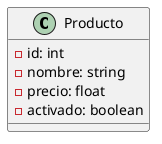 @startuml TP 1 - Catalogo
class Producto {
    - id: int
    - nombre: string
    - precio: float
    - activado: boolean
}
@enduml